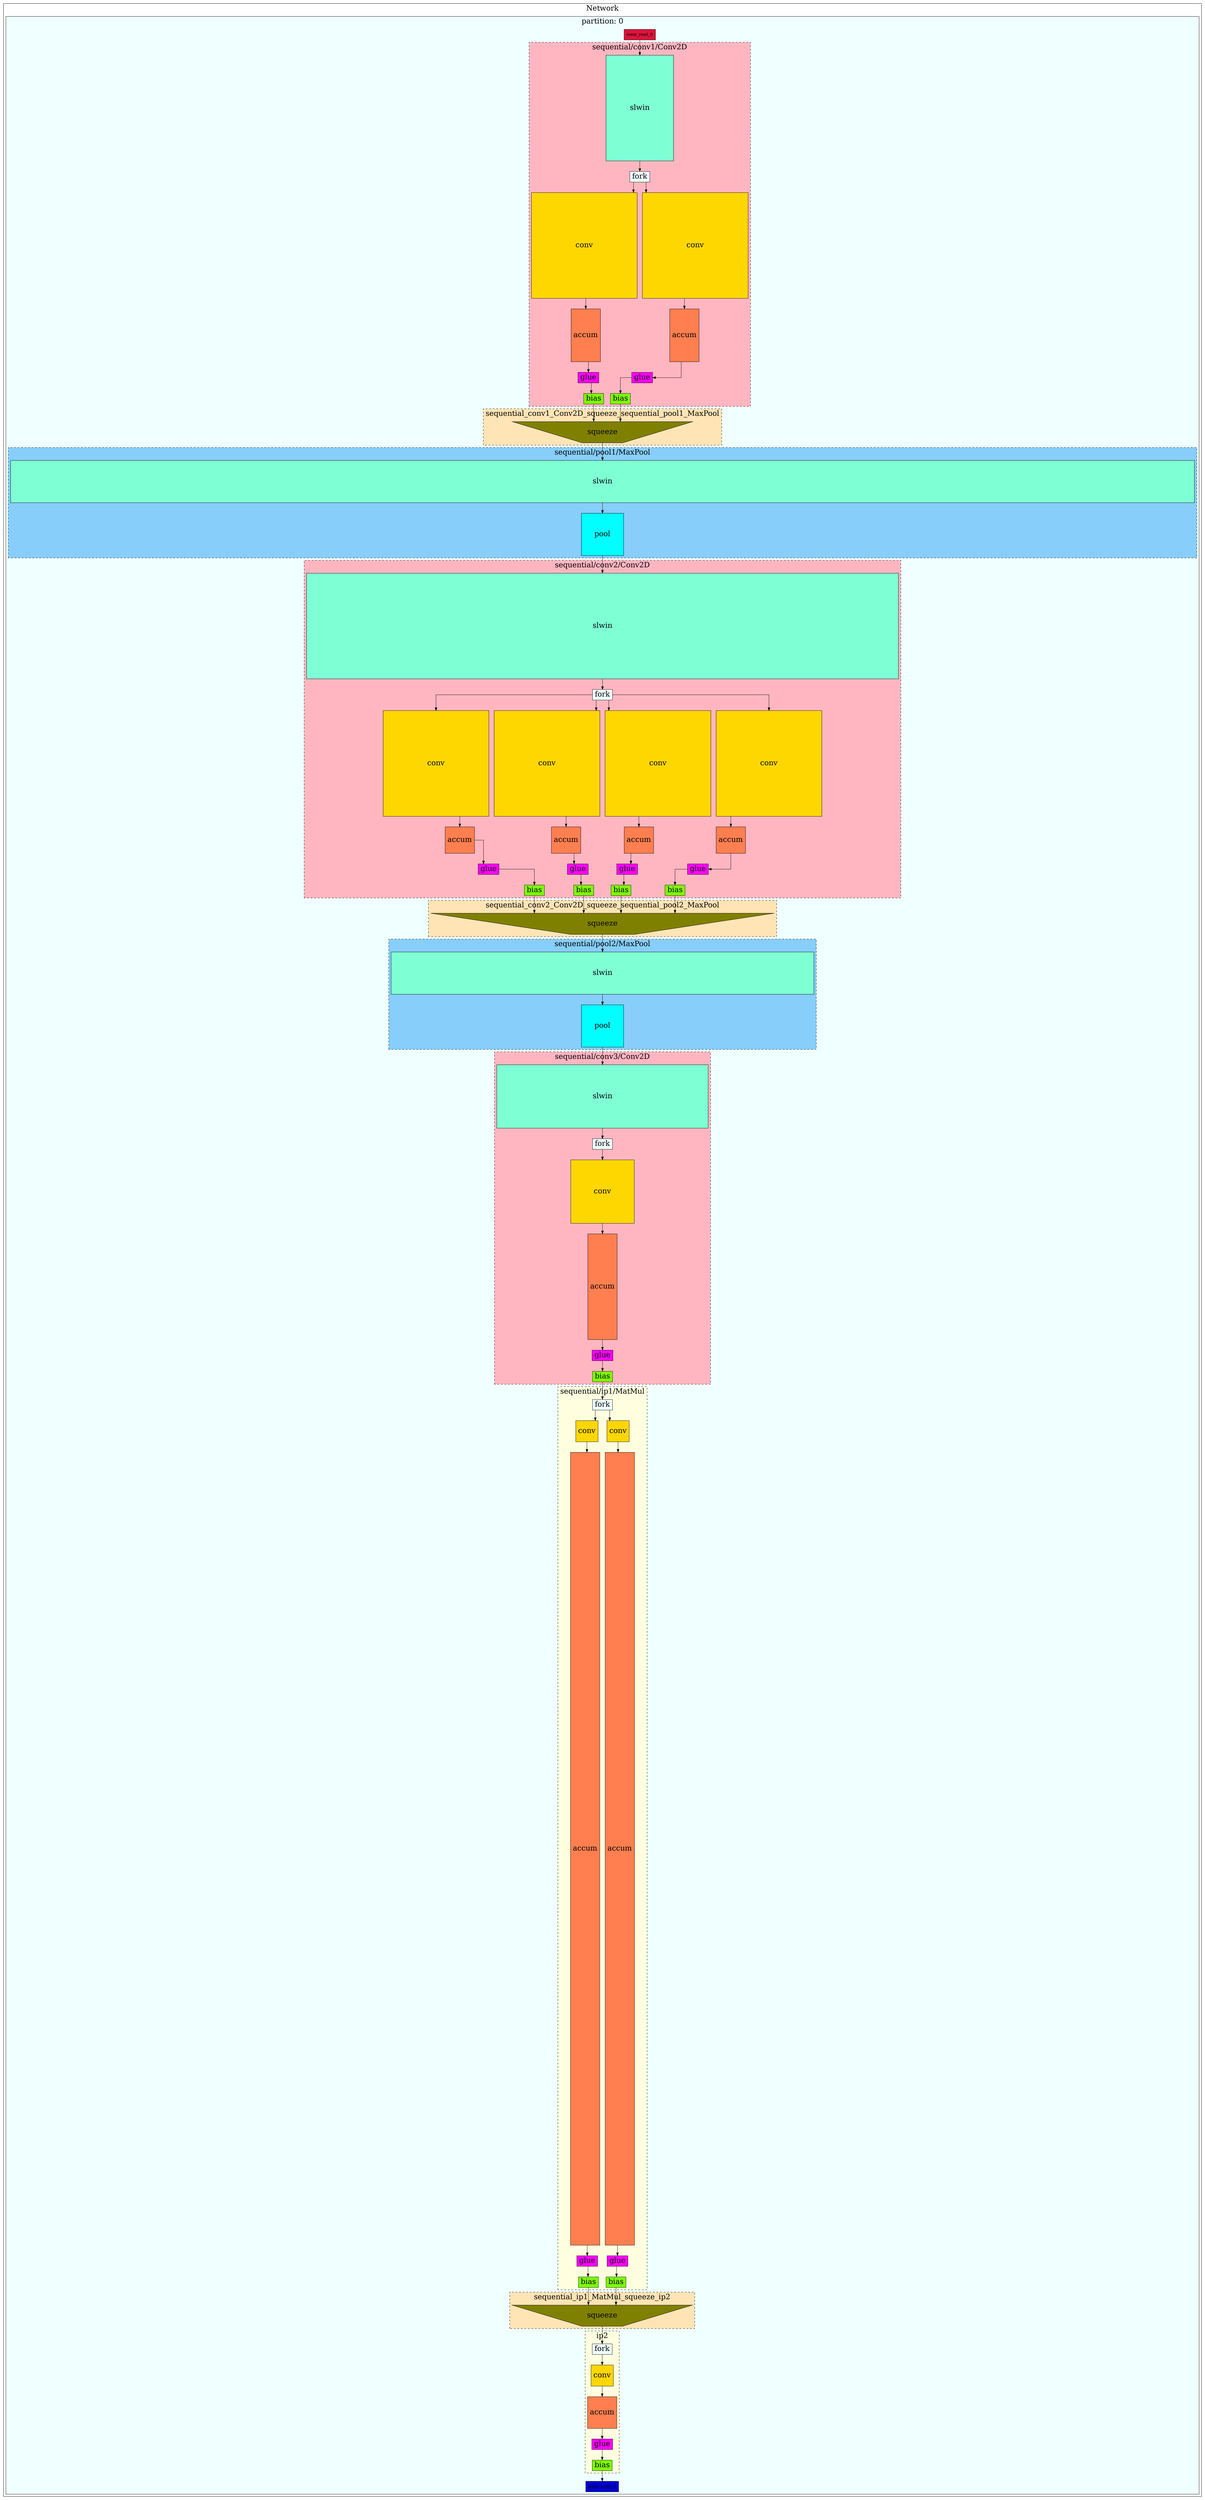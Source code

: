 digraph G {
fontsize=25;
splines=ortho;
subgraph cluster_network {
label=Network;
subgraph cluster_0 {
bgcolor=azure;
fontsize=25;
label="partition: 0";
spline=ortho;
mem_read_0 [fillcolor=crimson, shape=box, style=filled];
mem_write_0 [fillcolor=mediumblue, shape=box, style=filled];
subgraph "cluster_sequential/conv1/Conv2D" {
bgcolor=lightpink;
label="sequential/conv1/Conv2D";
style=dashed;
"sequential/conv1/Conv2D_sw_0_0" [fillcolor=aquamarine, fontsize=25, height=5, label=slwin, shape=box, style=filled, width=3.2];
"sequential/conv1/Conv2D_fork_0_0" [fillcolor=azure, fontsize=25, label=fork, shape=box, style=filled];
"sequential/conv1/Conv2D_sw_0_0" -> "sequential/conv1/Conv2D_fork_0_0";
"sequential/conv1/Conv2D_conv_0_0_0" [fillcolor=gold, fontsize=25, height=5, label=conv, shape=box, style=filled, width=5];
"sequential/conv1/Conv2D_accum_0_0_0" [fillcolor=coral, fontsize=25, height=2.5, label=accum, shape=box, style=filled];
"sequential/conv1/Conv2D_fork_0_0" -> "sequential/conv1/Conv2D_conv_0_0_0";
"sequential/conv1/Conv2D_conv_0_0_0" -> "sequential/conv1/Conv2D_accum_0_0_0";
"sequential/conv1/Conv2D_accum_0_0_0" -> "sequential/conv1/Conv2D_glue_0_0";
"sequential/conv1/Conv2D_conv_0_1_0" [fillcolor=gold, fontsize=25, height=5, label=conv, shape=box, style=filled, width=5];
"sequential/conv1/Conv2D_accum_0_1_0" [fillcolor=coral, fontsize=25, height=2.5, label=accum, shape=box, style=filled];
"sequential/conv1/Conv2D_fork_0_0" -> "sequential/conv1/Conv2D_conv_0_1_0";
"sequential/conv1/Conv2D_conv_0_1_0" -> "sequential/conv1/Conv2D_accum_0_1_0";
"sequential/conv1/Conv2D_accum_0_1_0" -> "sequential/conv1/Conv2D_glue_0_1";
"sequential/conv1/Conv2D_glue_0_0" [fillcolor=fuchsia, fontsize=25, label=glue, shape=box, style=filled];
"sequential/conv1/Conv2D_bias_0_0" [fillcolor=chartreuse, fontsize=25, label=bias, shape=box, style=filled];
"sequential/conv1/Conv2D_glue_0_0" -> "sequential/conv1/Conv2D_bias_0_0";
"sequential/conv1/Conv2D_glue_0_1" [fillcolor=fuchsia, fontsize=25, label=glue, shape=box, style=filled];
"sequential/conv1/Conv2D_bias_0_1" [fillcolor=chartreuse, fontsize=25, label=bias, shape=box, style=filled];
"sequential/conv1/Conv2D_glue_0_1" -> "sequential/conv1/Conv2D_bias_0_1";
}

mem_read_0 -> "sequential/conv1/Conv2D_sw_0_0";
subgraph "cluster_sequential/pool1/MaxPool" {
bgcolor=lightskyblue;
label="sequential/pool1/MaxPool";
style=dashed;
"sequential/pool1/MaxPool_sw_0" [fillcolor=aquamarine, fontsize=25, height=2, label=slwin, shape=box, style=filled, width=56.0];
"sequential/pool1/MaxPool_pool_0" [fillcolor=cyan, fontsize=25, height=2, label=pool, shape=box, style=filled, width=2];
"sequential/pool1/MaxPool_sw_0" -> "sequential/pool1/MaxPool_pool_0";
}

subgraph "cluster_sequential/conv2/Conv2D" {
bgcolor=lightpink;
label="sequential/conv2/Conv2D";
style=dashed;
"sequential/conv2/Conv2D_sw_0_0" [fillcolor=aquamarine, fontsize=25, height=5, label=slwin, shape=box, style=filled, width=28.0];
"sequential/conv2/Conv2D_fork_0_0" [fillcolor=azure, fontsize=25, label=fork, shape=box, style=filled];
"sequential/conv2/Conv2D_sw_0_0" -> "sequential/conv2/Conv2D_fork_0_0";
"sequential/conv2/Conv2D_conv_0_0_0" [fillcolor=gold, fontsize=25, height=5, label=conv, shape=box, style=filled, width=5];
"sequential/conv2/Conv2D_accum_0_0_0" [fillcolor=coral, fontsize=25, height=1.25, label=accum, shape=box, style=filled];
"sequential/conv2/Conv2D_fork_0_0" -> "sequential/conv2/Conv2D_conv_0_0_0";
"sequential/conv2/Conv2D_conv_0_0_0" -> "sequential/conv2/Conv2D_accum_0_0_0";
"sequential/conv2/Conv2D_accum_0_0_0" -> "sequential/conv2/Conv2D_glue_0_0";
"sequential/conv2/Conv2D_conv_0_1_0" [fillcolor=gold, fontsize=25, height=5, label=conv, shape=box, style=filled, width=5];
"sequential/conv2/Conv2D_accum_0_1_0" [fillcolor=coral, fontsize=25, height=1.25, label=accum, shape=box, style=filled];
"sequential/conv2/Conv2D_fork_0_0" -> "sequential/conv2/Conv2D_conv_0_1_0";
"sequential/conv2/Conv2D_conv_0_1_0" -> "sequential/conv2/Conv2D_accum_0_1_0";
"sequential/conv2/Conv2D_accum_0_1_0" -> "sequential/conv2/Conv2D_glue_0_1";
"sequential/conv2/Conv2D_conv_0_2_0" [fillcolor=gold, fontsize=25, height=5, label=conv, shape=box, style=filled, width=5];
"sequential/conv2/Conv2D_accum_0_2_0" [fillcolor=coral, fontsize=25, height=1.25, label=accum, shape=box, style=filled];
"sequential/conv2/Conv2D_fork_0_0" -> "sequential/conv2/Conv2D_conv_0_2_0";
"sequential/conv2/Conv2D_conv_0_2_0" -> "sequential/conv2/Conv2D_accum_0_2_0";
"sequential/conv2/Conv2D_accum_0_2_0" -> "sequential/conv2/Conv2D_glue_0_2";
"sequential/conv2/Conv2D_conv_0_3_0" [fillcolor=gold, fontsize=25, height=5, label=conv, shape=box, style=filled, width=5];
"sequential/conv2/Conv2D_accum_0_3_0" [fillcolor=coral, fontsize=25, height=1.25, label=accum, shape=box, style=filled];
"sequential/conv2/Conv2D_fork_0_0" -> "sequential/conv2/Conv2D_conv_0_3_0";
"sequential/conv2/Conv2D_conv_0_3_0" -> "sequential/conv2/Conv2D_accum_0_3_0";
"sequential/conv2/Conv2D_accum_0_3_0" -> "sequential/conv2/Conv2D_glue_0_3";
"sequential/conv2/Conv2D_glue_0_0" [fillcolor=fuchsia, fontsize=25, label=glue, shape=box, style=filled];
"sequential/conv2/Conv2D_bias_0_0" [fillcolor=chartreuse, fontsize=25, label=bias, shape=box, style=filled];
"sequential/conv2/Conv2D_glue_0_0" -> "sequential/conv2/Conv2D_bias_0_0";
"sequential/conv2/Conv2D_glue_0_1" [fillcolor=fuchsia, fontsize=25, label=glue, shape=box, style=filled];
"sequential/conv2/Conv2D_bias_0_1" [fillcolor=chartreuse, fontsize=25, label=bias, shape=box, style=filled];
"sequential/conv2/Conv2D_glue_0_1" -> "sequential/conv2/Conv2D_bias_0_1";
"sequential/conv2/Conv2D_glue_0_2" [fillcolor=fuchsia, fontsize=25, label=glue, shape=box, style=filled];
"sequential/conv2/Conv2D_bias_0_2" [fillcolor=chartreuse, fontsize=25, label=bias, shape=box, style=filled];
"sequential/conv2/Conv2D_glue_0_2" -> "sequential/conv2/Conv2D_bias_0_2";
"sequential/conv2/Conv2D_glue_0_3" [fillcolor=fuchsia, fontsize=25, label=glue, shape=box, style=filled];
"sequential/conv2/Conv2D_bias_0_3" [fillcolor=chartreuse, fontsize=25, label=bias, shape=box, style=filled];
"sequential/conv2/Conv2D_glue_0_3" -> "sequential/conv2/Conv2D_bias_0_3";
}

subgraph "cluster_sequential/pool2/MaxPool" {
bgcolor=lightskyblue;
label="sequential/pool2/MaxPool";
style=dashed;
"sequential/pool2/MaxPool_sw_0" [fillcolor=aquamarine, fontsize=25, height=2, label=slwin, shape=box, style=filled, width=20.0];
"sequential/pool2/MaxPool_pool_0" [fillcolor=cyan, fontsize=25, height=2, label=pool, shape=box, style=filled, width=2];
"sequential/pool2/MaxPool_sw_0" -> "sequential/pool2/MaxPool_pool_0";
}

subgraph "cluster_sequential/conv3/Conv2D" {
bgcolor=lightpink;
label="sequential/conv3/Conv2D";
style=dashed;
"sequential/conv3/Conv2D_sw_0_0" [fillcolor=aquamarine, fontsize=25, height=3, label=slwin, shape=box, style=filled, width=10.0];
"sequential/conv3/Conv2D_fork_0_0" [fillcolor=azure, fontsize=25, label=fork, shape=box, style=filled];
"sequential/conv3/Conv2D_sw_0_0" -> "sequential/conv3/Conv2D_fork_0_0";
"sequential/conv3/Conv2D_conv_0_0_0" [fillcolor=gold, fontsize=25, height=3, label=conv, shape=box, style=filled, width=3];
"sequential/conv3/Conv2D_accum_0_0_0" [fillcolor=coral, fontsize=25, height=5.0, label=accum, shape=box, style=filled];
"sequential/conv3/Conv2D_fork_0_0" -> "sequential/conv3/Conv2D_conv_0_0_0";
"sequential/conv3/Conv2D_conv_0_0_0" -> "sequential/conv3/Conv2D_accum_0_0_0";
"sequential/conv3/Conv2D_accum_0_0_0" -> "sequential/conv3/Conv2D_glue_0_0";
"sequential/conv3/Conv2D_glue_0_0" [fillcolor=fuchsia, fontsize=25, label=glue, shape=box, style=filled];
"sequential/conv3/Conv2D_bias_0_0" [fillcolor=chartreuse, fontsize=25, label=bias, shape=box, style=filled];
"sequential/conv3/Conv2D_glue_0_0" -> "sequential/conv3/Conv2D_bias_0_0";
}

subgraph "cluster_sequential/ip1/MatMul" {
bgcolor=lightyellow;
label="sequential/ip1/MatMul";
style=dashed;
"sequential/ip1/MatMul_fork_0" [fillcolor=azure, fontsize=25, label=fork, shape=box, style=filled];
"sequential/ip1/MatMul_conv_0_0" [fillcolor=gold, fontsize=25, height=1, label=conv, shape=box, style=filled, width=1];
"sequential/ip1/MatMul_accum_0_0" [fillcolor=coral, fontsize=25, height=37.5, label=accum, shape=box, style=filled];
"sequential/ip1/MatMul_glue_0" [fillcolor=fuchsia, fontsize=25, label=glue, shape=box, style=filled];
"sequential/ip1/MatMul_bias_0" [fillcolor=chartreuse, fontsize=25, label=bias, shape=box, style=filled];
"sequential/ip1/MatMul_fork_0" -> "sequential/ip1/MatMul_conv_0_0";
"sequential/ip1/MatMul_conv_0_0" -> "sequential/ip1/MatMul_accum_0_0";
"sequential/ip1/MatMul_accum_0_0" -> "sequential/ip1/MatMul_glue_0";
"sequential/ip1/MatMul_glue_0" -> "sequential/ip1/MatMul_bias_0";
"sequential/ip1/MatMul_conv_1_0" [fillcolor=gold, fontsize=25, height=1, label=conv, shape=box, style=filled, width=1];
"sequential/ip1/MatMul_accum_1_0" [fillcolor=coral, fontsize=25, height=37.5, label=accum, shape=box, style=filled];
"sequential/ip1/MatMul_glue_1" [fillcolor=fuchsia, fontsize=25, label=glue, shape=box, style=filled];
"sequential/ip1/MatMul_bias_1" [fillcolor=chartreuse, fontsize=25, label=bias, shape=box, style=filled];
"sequential/ip1/MatMul_fork_0" -> "sequential/ip1/MatMul_conv_1_0";
"sequential/ip1/MatMul_conv_1_0" -> "sequential/ip1/MatMul_accum_1_0";
"sequential/ip1/MatMul_accum_1_0" -> "sequential/ip1/MatMul_glue_1";
"sequential/ip1/MatMul_glue_1" -> "sequential/ip1/MatMul_bias_1";
}

subgraph cluster_ip2 {
bgcolor=lightyellow;
label=ip2;
style=dashed;
ip2_fork_0 [fillcolor=azure, fontsize=25, label=fork, shape=box, style=filled];
ip2_conv_0_0 [fillcolor=gold, fontsize=25, height=1, label=conv, shape=box, style=filled, width=1];
ip2_accum_0_0 [fillcolor=coral, fontsize=25, height=1.5, label=accum, shape=box, style=filled];
ip2_glue_0 [fillcolor=fuchsia, fontsize=25, label=glue, shape=box, style=filled];
ip2_bias_0 [fillcolor=chartreuse, fontsize=25, label=bias, shape=box, style=filled];
ip2_fork_0 -> ip2_conv_0_0;
ip2_conv_0_0 -> ip2_accum_0_0;
ip2_accum_0_0 -> ip2_glue_0;
ip2_glue_0 -> ip2_bias_0;
}

ip2_bias_0 -> mem_write_0;
subgraph cluster_sequential_conv1_Conv2D_squeeze_sequential_pool1_MaxPool {
bgcolor=moccasin;
label=sequential_conv1_Conv2D_squeeze_sequential_pool1_MaxPool;
style=dashed;
sequential_conv1_Conv2D_squeeze_sequential_pool1_MaxPool_squeeze [distortion=2.0, fillcolor=olive, fontsize=25, label=squeeze, shape=polygon, sides=4, style=filled];
}

subgraph cluster_sequential_conv2_Conv2D_squeeze_sequential_pool2_MaxPool {
bgcolor=moccasin;
label=sequential_conv2_Conv2D_squeeze_sequential_pool2_MaxPool;
style=dashed;
sequential_conv2_Conv2D_squeeze_sequential_pool2_MaxPool_squeeze [distortion=4.0, fillcolor=olive, fontsize=25, label=squeeze, shape=polygon, sides=4, style=filled];
}

subgraph cluster_sequential_ip1_MatMul_squeeze_ip2 {
bgcolor=moccasin;
label=sequential_ip1_MatMul_squeeze_ip2;
style=dashed;
sequential_ip1_MatMul_squeeze_ip2_squeeze [distortion=2.0, fillcolor=olive, fontsize=25, label=squeeze, shape=polygon, sides=4, style=filled];
}

"sequential/conv1/Conv2D_bias_0_0" -> sequential_conv1_Conv2D_squeeze_sequential_pool1_MaxPool_squeeze;
"sequential/conv1/Conv2D_bias_0_1" -> sequential_conv1_Conv2D_squeeze_sequential_pool1_MaxPool_squeeze;
"sequential/pool1/MaxPool_pool_0" -> "sequential/conv2/Conv2D_sw_0_0";
"sequential/conv2/Conv2D_bias_0_0" -> sequential_conv2_Conv2D_squeeze_sequential_pool2_MaxPool_squeeze;
"sequential/conv2/Conv2D_bias_0_1" -> sequential_conv2_Conv2D_squeeze_sequential_pool2_MaxPool_squeeze;
"sequential/conv2/Conv2D_bias_0_2" -> sequential_conv2_Conv2D_squeeze_sequential_pool2_MaxPool_squeeze;
"sequential/conv2/Conv2D_bias_0_3" -> sequential_conv2_Conv2D_squeeze_sequential_pool2_MaxPool_squeeze;
"sequential/pool2/MaxPool_pool_0" -> "sequential/conv3/Conv2D_sw_0_0";
"sequential/conv3/Conv2D_bias_0_0" -> "sequential/ip1/MatMul_fork_0";
"sequential/ip1/MatMul_bias_0" -> sequential_ip1_MatMul_squeeze_ip2_squeeze;
"sequential/ip1/MatMul_bias_1" -> sequential_ip1_MatMul_squeeze_ip2_squeeze;
sequential_conv1_Conv2D_squeeze_sequential_pool1_MaxPool_squeeze -> "sequential/pool1/MaxPool_sw_0";
sequential_conv2_Conv2D_squeeze_sequential_pool2_MaxPool_squeeze -> "sequential/pool2/MaxPool_sw_0";
sequential_ip1_MatMul_squeeze_ip2_squeeze -> ip2_fork_0;
}

}

}
